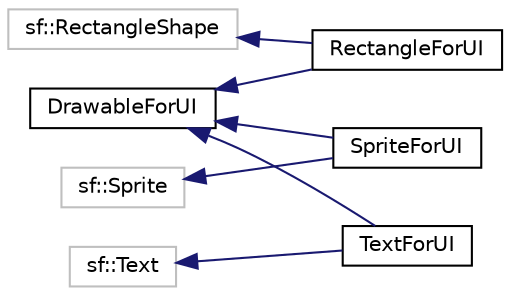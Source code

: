 digraph "Graphical Class Hierarchy"
{
 // LATEX_PDF_SIZE
  edge [fontname="Helvetica",fontsize="10",labelfontname="Helvetica",labelfontsize="10"];
  node [fontname="Helvetica",fontsize="10",shape=record];
  rankdir="LR";
  Node0 [label="DrawableForUI",height=0.2,width=0.4,color="black", fillcolor="white", style="filled",URL="$class_drawable_for_u_i.html",tooltip="Classe abstraite pour cree des objets affichables sur la fenetre de jeu,  il peuvent suivre les mouve..."];
  Node0 -> Node1 [dir="back",color="midnightblue",fontsize="10",style="solid",fontname="Helvetica"];
  Node1 [label="RectangleForUI",height=0.2,width=0.4,color="black", fillcolor="white", style="filled",URL="$class_rectangle_for_u_i.html",tooltip="Classe qui permet de créer un rectangle pour l'interface utilisateur  comme implemente DrawableForUI,..."];
  Node0 -> Node2 [dir="back",color="midnightblue",fontsize="10",style="solid",fontname="Helvetica"];
  Node2 [label="SpriteForUI",height=0.2,width=0.4,color="black", fillcolor="white", style="filled",URL="$class_sprite_for_u_i.html",tooltip="Classe qui permet de créer un sprite pour l'interface utilisateur  comme implemente DrawableForUI,..."];
  Node0 -> Node3 [dir="back",color="midnightblue",fontsize="10",style="solid",fontname="Helvetica"];
  Node3 [label="TextForUI",height=0.2,width=0.4,color="black", fillcolor="white", style="filled",URL="$class_text_for_u_i.html",tooltip="Classe qui permet de créer un texte pour l'interface utilisateur  comme implemente DrawableForUI,..."];
  Node62 [label="sf::RectangleShape",height=0.2,width=0.4,color="grey75", fillcolor="white", style="filled",tooltip=" "];
  Node62 -> Node1 [dir="back",color="midnightblue",fontsize="10",style="solid",fontname="Helvetica"];
  Node63 [label="sf::Sprite",height=0.2,width=0.4,color="grey75", fillcolor="white", style="filled",tooltip=" "];
  Node63 -> Node2 [dir="back",color="midnightblue",fontsize="10",style="solid",fontname="Helvetica"];
  Node64 [label="sf::Text",height=0.2,width=0.4,color="grey75", fillcolor="white", style="filled",tooltip=" "];
  Node64 -> Node3 [dir="back",color="midnightblue",fontsize="10",style="solid",fontname="Helvetica"];
}

